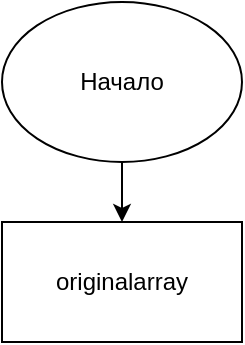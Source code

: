 <mxfile version="22.1.17" type="github">
  <diagram name="Страница — 1" id="HQKHW07Xj2Qq4fhBGWb-">
    <mxGraphModel dx="872" dy="481" grid="1" gridSize="10" guides="1" tooltips="1" connect="1" arrows="1" fold="1" page="1" pageScale="1" pageWidth="827" pageHeight="1169" math="0" shadow="0">
      <root>
        <mxCell id="0" />
        <mxCell id="1" parent="0" />
        <mxCell id="FXutSjHY37aG9M0LGGG5-3" value="" style="edgeStyle=orthogonalEdgeStyle;rounded=0;orthogonalLoop=1;jettySize=auto;html=1;" edge="1" parent="1" source="FXutSjHY37aG9M0LGGG5-1" target="FXutSjHY37aG9M0LGGG5-2">
          <mxGeometry relative="1" as="geometry" />
        </mxCell>
        <mxCell id="FXutSjHY37aG9M0LGGG5-1" value="Начало" style="ellipse;whiteSpace=wrap;html=1;" vertex="1" parent="1">
          <mxGeometry x="330" y="10" width="120" height="80" as="geometry" />
        </mxCell>
        <mxCell id="FXutSjHY37aG9M0LGGG5-2" value="originalarray" style="whiteSpace=wrap;html=1;" vertex="1" parent="1">
          <mxGeometry x="330" y="120" width="120" height="60" as="geometry" />
        </mxCell>
      </root>
    </mxGraphModel>
  </diagram>
</mxfile>
